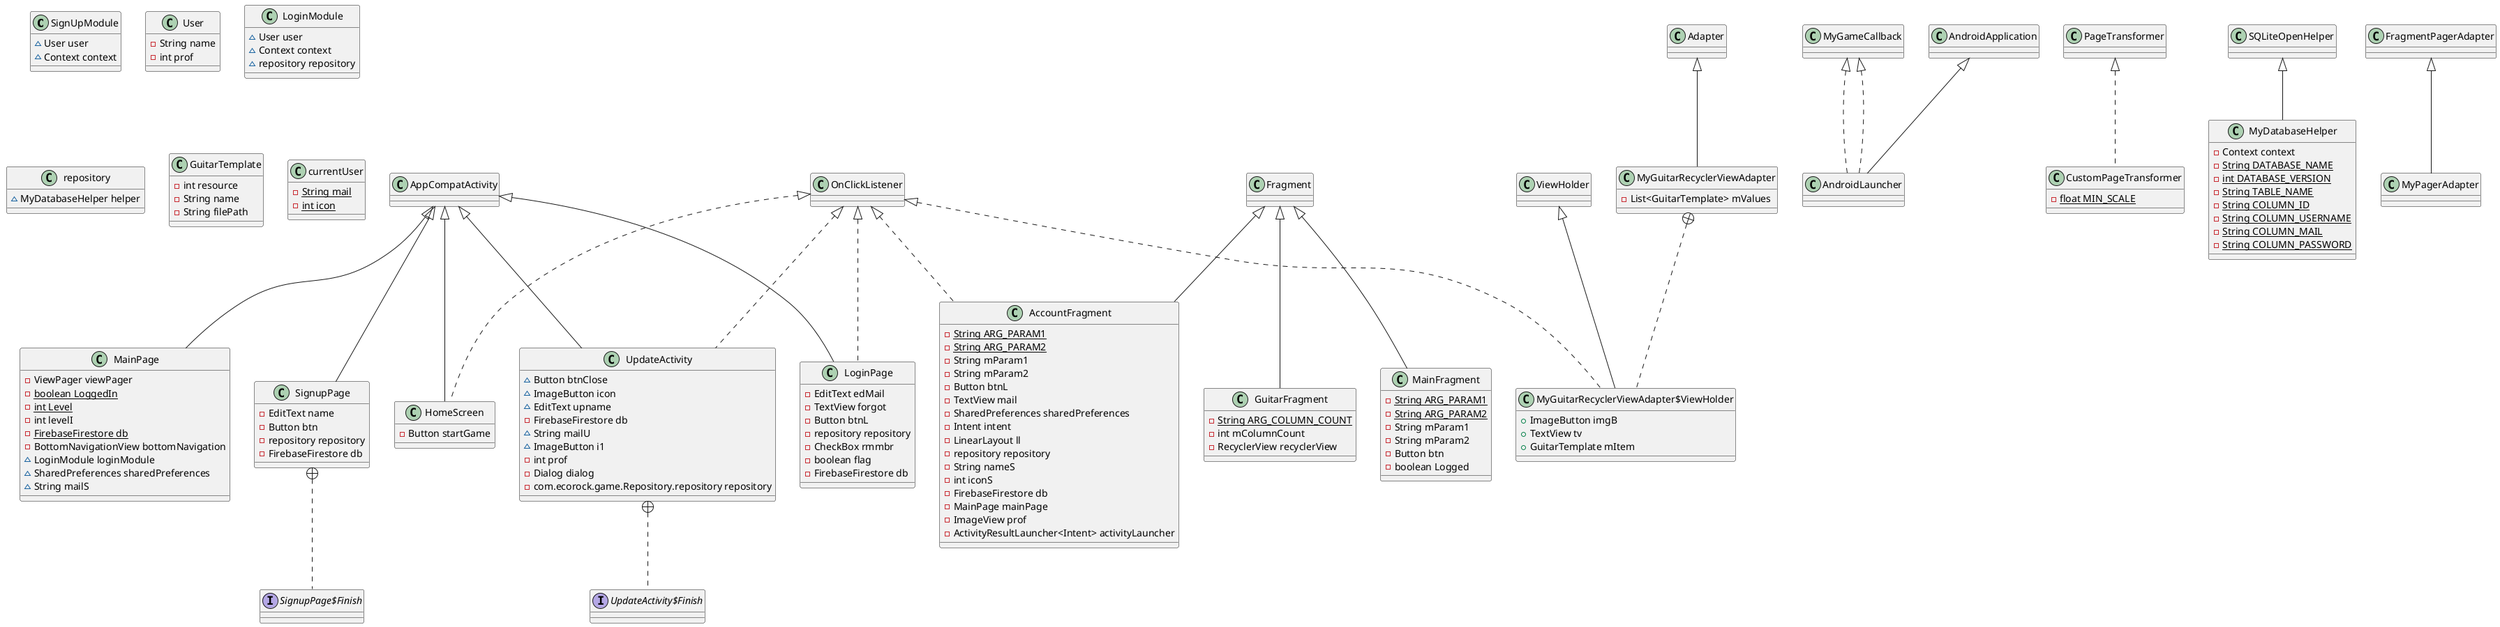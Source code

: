 @startuml
class SignUpModule {
~ User user
~ Context context
}

class SignupPage {
- EditText name
- Button btn
- repository repository
- FirebaseFirestore db
}

interface SignupPage$Finish {
}
class AndroidLauncher {
}
class CustomPageTransformer {
- {static} float MIN_SCALE
}

class User {
- String name
- int prof
}

class HomeScreen {
- Button startGame
}

class AccountFragment {
- {static} String ARG_PARAM1
- {static} String ARG_PARAM2
- String mParam1
- String mParam2
- Button btnL
- TextView mail
- SharedPreferences sharedPreferences
- Intent intent
- LinearLayout ll
- repository repository
- String nameS
- int iconS
- FirebaseFirestore db
- MainPage mainPage
- ImageView prof
- ActivityResultLauncher<Intent> activityLauncher
}

class MyDatabaseHelper {
- Context context
- {static} String DATABASE_NAME
- {static} int DATABASE_VERSION
- {static} String TABLE_NAME
- {static} String COLUMN_ID
- {static} String COLUMN_USERNAME
- {static} String COLUMN_MAIL
- {static} String COLUMN_PASSWORD
}

class LoginModule {
~ User user
~ Context context
~ repository repository
}

class MyPagerAdapter {
}
class UpdateActivity {
~ Button btnClose
~ ImageButton icon
~ EditText upname
- FirebaseFirestore db
~ String mailU
~ ImageButton i1
- int prof
- Dialog dialog
- com.ecorock.game.Repository.repository repository
}

interface UpdateActivity$Finish {
}
class MainFragment {
- {static} String ARG_PARAM1
- {static} String ARG_PARAM2
- String mParam1
- String mParam2
- Button btn
- boolean Logged
}

class repository {
~ MyDatabaseHelper helper
}

class GuitarTemplate {
- int resource
- String name
- String filePath
}

class GuitarFragment {
- {static} String ARG_COLUMN_COUNT
- int mColumnCount
- RecyclerView recyclerView
}

class MyGuitarRecyclerViewAdapter {
- List<GuitarTemplate> mValues
}

class MyGuitarRecyclerViewAdapter$ViewHolder {
+ ImageButton imgB
+ TextView tv
+ GuitarTemplate mItem
}

class currentUser {
- {static} String mail
- {static} int icon
}

class MainPage {
- ViewPager viewPager
- {static} boolean LoggedIn
- {static} int Level
- int levelI
- {static} FirebaseFirestore db
- BottomNavigationView bottomNavigation
~ LoginModule loginModule
~ SharedPreferences sharedPreferences
~ String mailS
}

class LoginPage {
- EditText edMail
- TextView forgot
- Button btnL
- repository repository
- CheckBox rmmbr
- boolean flag
- FirebaseFirestore db
}



AppCompatActivity <|-- SignupPage
SignupPage +.. SignupPage$Finish
MyGameCallback <|.. AndroidLauncher
MyGameCallback <|.. AndroidLauncher
AndroidApplication <|-- AndroidLauncher
PageTransformer <|.. CustomPageTransformer
OnClickListener <|.. HomeScreen
AppCompatActivity <|-- HomeScreen
OnClickListener <|.. AccountFragment
Fragment <|-- AccountFragment
SQLiteOpenHelper <|-- MyDatabaseHelper
FragmentPagerAdapter <|-- MyPagerAdapter
OnClickListener <|.. UpdateActivity
AppCompatActivity <|-- UpdateActivity
UpdateActivity +.. UpdateActivity$Finish
Fragment <|-- MainFragment
Fragment <|-- GuitarFragment
Adapter <|-- MyGuitarRecyclerViewAdapter
MyGuitarRecyclerViewAdapter +.. MyGuitarRecyclerViewAdapter$ViewHolder
OnClickListener <|.. MyGuitarRecyclerViewAdapter$ViewHolder
ViewHolder <|-- MyGuitarRecyclerViewAdapter$ViewHolder
AppCompatActivity <|-- MainPage
OnClickListener <|.. LoginPage
AppCompatActivity <|-- LoginPage
@enduml